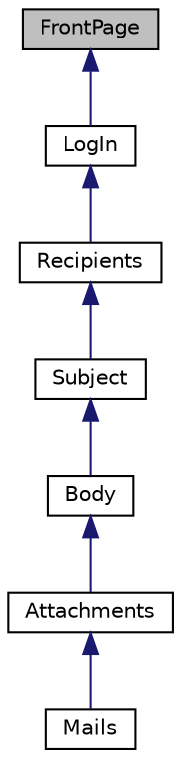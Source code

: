digraph "FrontPage"
{
 // LATEX_PDF_SIZE
  edge [fontname="Helvetica",fontsize="10",labelfontname="Helvetica",labelfontsize="10"];
  node [fontname="Helvetica",fontsize="10",shape=record];
  Node1 [label="FrontPage",height=0.2,width=0.4,color="black", fillcolor="grey75", style="filled", fontcolor="black",tooltip=" "];
  Node1 -> Node2 [dir="back",color="midnightblue",fontsize="10",style="solid"];
  Node2 [label="LogIn",height=0.2,width=0.4,color="black", fillcolor="white", style="filled",URL="$class_log_in.html",tooltip=" "];
  Node2 -> Node3 [dir="back",color="midnightblue",fontsize="10",style="solid"];
  Node3 [label="Recipients",height=0.2,width=0.4,color="black", fillcolor="white", style="filled",URL="$class_recipients.html",tooltip=" "];
  Node3 -> Node4 [dir="back",color="midnightblue",fontsize="10",style="solid"];
  Node4 [label="Subject",height=0.2,width=0.4,color="black", fillcolor="white", style="filled",URL="$class_subject.html",tooltip=" "];
  Node4 -> Node5 [dir="back",color="midnightblue",fontsize="10",style="solid"];
  Node5 [label="Body",height=0.2,width=0.4,color="black", fillcolor="white", style="filled",URL="$class_body.html",tooltip=" "];
  Node5 -> Node6 [dir="back",color="midnightblue",fontsize="10",style="solid"];
  Node6 [label="Attachments",height=0.2,width=0.4,color="black", fillcolor="white", style="filled",URL="$class_attachments.html",tooltip=" "];
  Node6 -> Node7 [dir="back",color="midnightblue",fontsize="10",style="solid"];
  Node7 [label="Mails",height=0.2,width=0.4,color="black", fillcolor="white", style="filled",URL="$class_mails.html",tooltip=" "];
}
